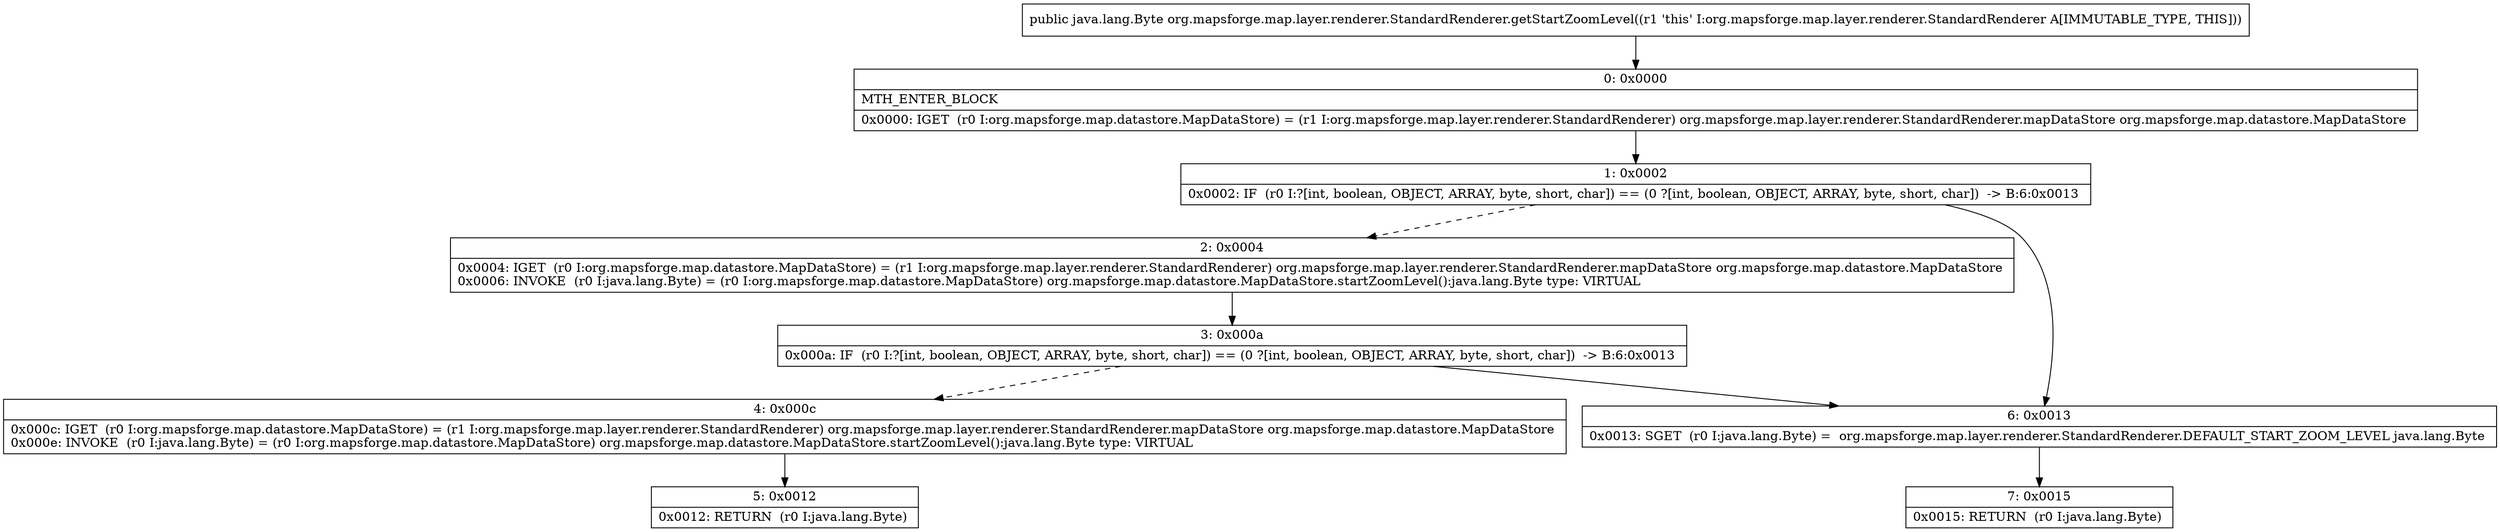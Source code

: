 digraph "CFG fororg.mapsforge.map.layer.renderer.StandardRenderer.getStartZoomLevel()Ljava\/lang\/Byte;" {
Node_0 [shape=record,label="{0\:\ 0x0000|MTH_ENTER_BLOCK\l|0x0000: IGET  (r0 I:org.mapsforge.map.datastore.MapDataStore) = (r1 I:org.mapsforge.map.layer.renderer.StandardRenderer) org.mapsforge.map.layer.renderer.StandardRenderer.mapDataStore org.mapsforge.map.datastore.MapDataStore \l}"];
Node_1 [shape=record,label="{1\:\ 0x0002|0x0002: IF  (r0 I:?[int, boolean, OBJECT, ARRAY, byte, short, char]) == (0 ?[int, boolean, OBJECT, ARRAY, byte, short, char])  \-\> B:6:0x0013 \l}"];
Node_2 [shape=record,label="{2\:\ 0x0004|0x0004: IGET  (r0 I:org.mapsforge.map.datastore.MapDataStore) = (r1 I:org.mapsforge.map.layer.renderer.StandardRenderer) org.mapsforge.map.layer.renderer.StandardRenderer.mapDataStore org.mapsforge.map.datastore.MapDataStore \l0x0006: INVOKE  (r0 I:java.lang.Byte) = (r0 I:org.mapsforge.map.datastore.MapDataStore) org.mapsforge.map.datastore.MapDataStore.startZoomLevel():java.lang.Byte type: VIRTUAL \l}"];
Node_3 [shape=record,label="{3\:\ 0x000a|0x000a: IF  (r0 I:?[int, boolean, OBJECT, ARRAY, byte, short, char]) == (0 ?[int, boolean, OBJECT, ARRAY, byte, short, char])  \-\> B:6:0x0013 \l}"];
Node_4 [shape=record,label="{4\:\ 0x000c|0x000c: IGET  (r0 I:org.mapsforge.map.datastore.MapDataStore) = (r1 I:org.mapsforge.map.layer.renderer.StandardRenderer) org.mapsforge.map.layer.renderer.StandardRenderer.mapDataStore org.mapsforge.map.datastore.MapDataStore \l0x000e: INVOKE  (r0 I:java.lang.Byte) = (r0 I:org.mapsforge.map.datastore.MapDataStore) org.mapsforge.map.datastore.MapDataStore.startZoomLevel():java.lang.Byte type: VIRTUAL \l}"];
Node_5 [shape=record,label="{5\:\ 0x0012|0x0012: RETURN  (r0 I:java.lang.Byte) \l}"];
Node_6 [shape=record,label="{6\:\ 0x0013|0x0013: SGET  (r0 I:java.lang.Byte) =  org.mapsforge.map.layer.renderer.StandardRenderer.DEFAULT_START_ZOOM_LEVEL java.lang.Byte \l}"];
Node_7 [shape=record,label="{7\:\ 0x0015|0x0015: RETURN  (r0 I:java.lang.Byte) \l}"];
MethodNode[shape=record,label="{public java.lang.Byte org.mapsforge.map.layer.renderer.StandardRenderer.getStartZoomLevel((r1 'this' I:org.mapsforge.map.layer.renderer.StandardRenderer A[IMMUTABLE_TYPE, THIS])) }"];
MethodNode -> Node_0;
Node_0 -> Node_1;
Node_1 -> Node_2[style=dashed];
Node_1 -> Node_6;
Node_2 -> Node_3;
Node_3 -> Node_4[style=dashed];
Node_3 -> Node_6;
Node_4 -> Node_5;
Node_6 -> Node_7;
}

